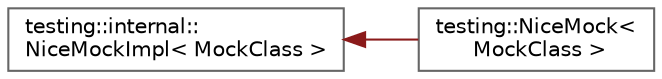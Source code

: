digraph "Graphical Class Hierarchy"
{
 // LATEX_PDF_SIZE
  bgcolor="transparent";
  edge [fontname=Helvetica,fontsize=10,labelfontname=Helvetica,labelfontsize=10];
  node [fontname=Helvetica,fontsize=10,shape=box,height=0.2,width=0.4];
  rankdir="LR";
  Node0 [id="Node000000",label="testing::internal::\lNiceMockImpl\< MockClass \>",height=0.2,width=0.4,color="grey40", fillcolor="white", style="filled",URL="$classtesting_1_1internal_1_1_nice_mock_impl.html",tooltip=" "];
  Node0 -> Node1 [id="edge201_Node000000_Node000001",dir="back",color="firebrick4",style="solid",tooltip=" "];
  Node1 [id="Node000001",label="testing::NiceMock\<\l MockClass \>",height=0.2,width=0.4,color="grey40", fillcolor="white", style="filled",URL="$classtesting_1_1_nice_mock.html",tooltip=" "];
}
